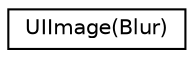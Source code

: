 digraph G
{
  edge [fontname="Helvetica",fontsize="10",labelfontname="Helvetica",labelfontsize="10"];
  node [fontname="Helvetica",fontsize="10",shape=record];
  rankdir="LR";
  Node1 [label="UIImage(Blur)",height=0.2,width=0.4,color="black", fillcolor="white", style="filled",URL="$interface_u_i_image_07_blur_08.html"];
}
